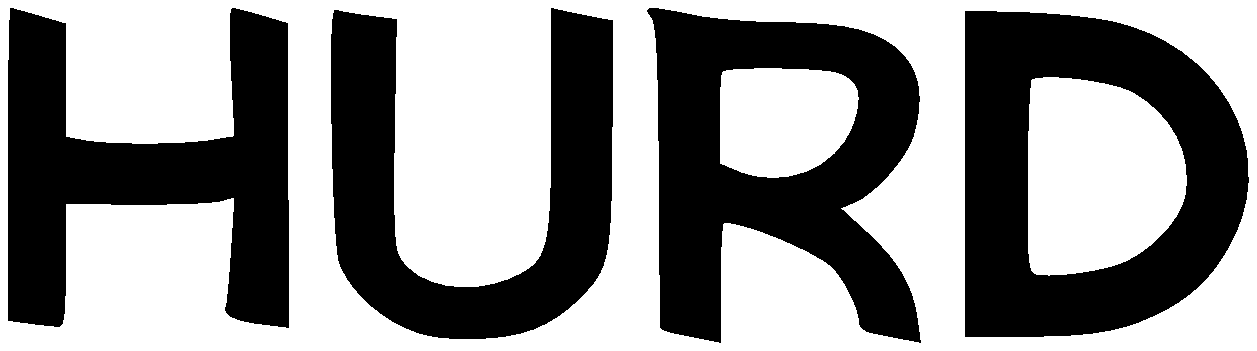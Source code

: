 % Converted from PostScript(TM) to MetaPost by pstoedit
% MetaPost backend contributed by Scott Pakin <pakin_AT_uiuc.edu>
% pstoedit is Copyright (C) 1993 - 2006 Wolfgang Glunz <wglunz34_AT_pstoedit.net>

% Generate structured PostScript
prologues := 1;

% Display a given string with its *baseline* at a given location
% and with a given rotation angle
vardef showtext(expr origin)(expr angle)(expr string) =
  draw string infont defaultfont scaled defaultscale
    rotated angle shifted origin;
enddef;

% Modified by L. Nobre G's Lex scanner %%%%%%%%%%% 
randomseed := 1010; 
vardef renewcolore = 
  color tmpcolo; 
  tmpcolo = (uniformdeviate(0.8),uniformdeviate(0.8),uniformdeviate(0.8)); 
  drawoptions( withcolor tmpcolo ); 
enddef; 
defaultscale := 0.16; 
beginfig(1);
 path PreeditedPath[];
linecap := butt;
linejoin := mitered;
 PreeditedPath1 = hide(z1=(9.82422,68.9492))z1--hide(z2=(9.82422,12.8594))z2--hide(z3=(17.6836,11.7891))z3
	..controls hide(z4=(21.9688,11.2031))z4 and hide(z5=(26.6367,10.7148))z5..hide(z6=(27.9531,10.7148))z6
	..controls hide(z7=(29.8477,10.7148))z7 and hide(z8=(30.3633,15.4492))z8..hide(z9=(30.3633,32.7773))z9
	--hide(z10=(30.3633,54.8359))z10--hide(z11=(55.8203,54.6562))z11..controls hide(z12=(69.75,54.5586))z12 and hide(z13=(83.5781,55.125))z13..hide(z14=(86.3633,55.9062))z14
	--hide(z15=(91.4531,57.3359))z15--hide(z16=(90.2031,38.0469))z16..controls hide(z17=(89.5195,27.5078))z17 and hide(z18=(88.6602,18.2656))z18..hide(z19=(88.3125,17.6836))z19
	..controls hide(z20=(86.7109,15.0156))z20 and hide(z21=(91.2773,12.7227))z21..hide(z22=(100.387,11.6172))z22
	--hide(z23=(110.746,10.3594))z23--hide(z24=(110.477,65.0195))z24--hide(z25=(110.211,119.676))z25
	--hide(z26=(101.191,122.355))z26..controls hide(z27=(96.1875,123.844))z27 and hide(z28=(91.4531,125.035))z28..hide(z29=(90.5625,125.035))z29
	..controls hide(z30=(89.625,125.035))z30 and hide(z31=(89.4766,115.391))z31..hide(z32=(90.2031,101.992))z32
	--hide(z33=(91.4531,78.9492))z33--hide(z34=(82.7031,77.5547))z34..controls hide(z35=(71.9844,75.8438))z35 and hide(z36=(45.9961,75.8281))z36..hide(z37=(36.9727,77.5273))z37
	--hide(z38=(30.3633,78.7734))z38--hide(z39=(30.3633,99.1367))z39--hide(z40=(30.3633,119.5))z40
	--hide(z41=(21.0742,122.266))z41..controls hide(z42=(15.8945,123.812))z42 and hide(z43=(11.3516,125.035))z43..hide(z44=(10.8047,125.035))z44
	..controls hide(z45=(10.2617,125.035))z45 and hide(z46=(9.82422,99.8516))z46..cycle;
% renewcolore;
 fill PreeditedPath1;
% dotlabels.rt(1,2,3,4,5,6,7,8,9,10,11,12,13,14,15,16,17,18,19,20,21,22,23,24,25,26,27,28,29,30,31,32,33,34,35,36,37,38,39,40,41,42,43,44,45,46);
 PreeditedPath2 = hide(z47=(126.375,82.7031))z47..controls hide(z48=(126.719,59.3008))z48 and hide(z49=(127.871,37.457))z49..hide(z50=(128.941,34.1172))z50
	..controls hide(z51=(131.738,25.3555))z51 and hide(z52=(141.648,15.3555))z52..hide(z53=(152.367,10.4766))z53
	..controls hide(z54=(159.797,7.09375))z54 and hide(z55=(164.691,6.26562))z55..hide(z56=(176.836,6.32031))z56
	..controls hide(z57=(194.344,6.39844))z57 and hide(z58=(204.965,10.4414))z58..hide(z59=(215.602,21.0742))z59
	..controls hide(z60=(226.223,31.6953))z60 and hide(z61=(226.871,35.0078))z61..hide(z62=(227.145,80.0234))z62
	--hide(z63=(227.391,120.57))z63--hide(z64=(220.422,121.91))z64..controls hide(z65=(216.672,122.633))z65 and hide(z66=(211.602,123.664))z66..hide(z67=(209.438,124.145))z67
	--hide(z68=(205.418,125.035))z68--hide(z69=(205.418,84.668))z69..controls hide(z70=(205.418,37.1523))z70 and hide(z71=(204.617,33.9414))z71..hide(z72=(191.305,28.043))z72
	..controls hide(z73=(175.586,21.0781))z73 and hide(z74=(156.254,24.7109))z74..hide(z75=(150.438,35.7227))z75
	..controls hide(z76=(148.648,39.1133))z76 and hide(z77=(148.25,49.9258))z77..hide(z78=(148.793,80.6484))z78
	--hide(z79=(149.508,121.105))z79--hide(z80=(139.684,122.355))z80..controls hide(z81=(134.324,123.039))z81 and hide(z82=(128.926,123.973))z82..hide(z83=(127.805,124.41))z83
	..controls hide(z84=(126.285,125.004))z84 and hide(z85=(125.914,114.141))z85..cycle;
% renewcolore;
 fill PreeditedPath2;
% dotlabels.rt(47,48,49,50,51,52,53,54,55,56,57,58,59,60,61,62,63,64,65,66,67,68,69,70,71,72,73,74,75,76,77,78,79,80,81,82,83,84,85);
 PreeditedPath3 = hide(z86=(241.305,122.18))z86..controls hide(z87=(243.297,119.777))z87 and hide(z88=(243.898,107.887))z88..hide(z89=(244.18,65.375))z89
	..controls hide(z90=(244.375,35.7227))z90 and hide(z91=(244.578,11.0898))z91..hide(z92=(244.625,10.4492))z92
	..controls hide(z93=(244.676,9.78906))z93 and hide(z94=(247.039,8.82031))z94..hide(z95=(250.074,8.21484))z95
	..controls hide(z96=(253.109,7.60938))z96 and hide(z97=(257.754,6.67969))z97..hide(z98=(260.793,6.07031))z98
	--hide(z99=(266.152,5))z99--hide(z100=(266.152,26.6133))z100..controls hide(z101=(266.152,38.582))z101 and hide(z102=(266.707,48.2188))z102..hide(z103=(267.402,48.207))z103
	..controls hide(z104=(275.438,48.0781))z104 and hide(z105=(299.418,38.2695))z105..hide(z106=(306.164,32.3555))z106
	..controls hide(z107=(310.332,28.6953))z107 and hide(z108=(316.168,17.3242))z108..hide(z109=(316.168,12.8594))z109
	..controls hide(z110=(316.168,10.3594))z110 and hide(z111=(317.773,8.96484))z111..hide(z112=(321.523,8.21484))z112
	..controls hide(z113=(324.418,7.63672))z113 and hide(z114=(329.473,6.64844))z114..hide(z115=(332.512,6.07031))z115
	--hide(z116=(338.137,5))z116--hide(z117=(337.016,13.2148))z117..controls hide(z118=(335.402,25.0039))z118 and hide(z119=(330.18,34.0078))z119..hide(z120=(319.023,44.2305))z120
	--hide(z121=(309.199,53.2305))z121--hide(z122=(314.379,55.3711))z122..controls hide(z123=(321.926,58.4883))z123 and hide(z124=(333.449,71.6289))z124..hide(z125=(335.691,79.6641))z125
	..controls hide(z126=(339.273,92.5273))z126 and hide(z127=(338.176,101.074))z127..hide(z128=(332.043,108.066))z128
	..controls hide(z129=(324.508,116.656))z129 and hide(z130=(312.594,119.887))z130..hide(z131=(288.121,119.969))z131
	..controls hide(z132=(277.582,120.004))z132 and hide(z133=(263.32,121.176))z133..hide(z134=(256.684,122.547))z134
	..controls hide(z135=(240.07,125.984))z135 and hide(z136=(238.184,125.941))z136..cycle;
% renewcolore;
 fill PreeditedPath3;
% dotlabels.rt(86,87,88,89,90,91,92,93,94,95,96,97,98,99,100,101,102,103,104,105,106,107,108,109,110,111,112,113,114,115,116,117,118,119,120,121,122,123,124,125,126,127,128,129,130,131,132,133,134,135,136);
 PreeditedPath4 = hide(z137=(308.305,101.707))z137..controls hide(z138=(316.125,99.1367))z138 and hide(z139=(317.668,93.5977))z139..hide(z140=(313.555,82.8789))z140
	..controls hide(z141=(307.645,67.4766))z141 and hide(z142=(288.836,60.0312))z142..hide(z143=(272.762,66.7305))z143
	--hide(z144=(266.152,69.4844))z144--hide(z145=(266.152,85.3828))z145..controls hide(z146=(266.152,94.1328))z146 and hide(z147=(266.551,101.672))z147..hide(z148=(267.043,102.156))z148
	..controls hide(z149=(268.93,104.012))z149 and hide(z150=(302.41,103.648))z150..cycle;
% renewcolore;
unfill PreeditedPath4;
% dotlabels.rt(137,138,139,140,141,142,143,144,145,146,147,148,149,150);
 PreeditedPath5 = hide(z151=(354.57,65.6445))z151--hide(z152=(354.57,7.14453))z152--hide(z153=(376.898,7.14453))z153
	..controls hide(z154=(401.727,7.14453))z154 and hide(z155=(412.688,9.31641))z155..hide(z156=(426.914,17.0547))z156
	..controls hide(z157=(438.168,23.1797))z157 and hide(z158=(445.777,31.6133))z158..hide(z159=(451.641,44.4766))z159
	..controls hide(z160=(466.125,76.2461))z160 and hide(z161=(444.777,112.316))z161..hide(z162=(406.73,120.355))z162
	..controls hide(z163=(399.598,121.859))z163 and hide(z164=(385.117,123.309))z164..hide(z165=(374.219,123.605))z165
	--hide(z166=(354.57,124.145))z166--cycle;
% renewcolore;
fill PreeditedPath5;
% dotlabels.rt(151,152,153,154,155,156,157,158,159,160,161,162,163,164,165,166);
 PreeditedPath6 = hide(z167=(413.695,95.0625))z167..controls hide(z168=(428.523,87.418))z168 and hide(z169=(436.469,71.9844))z169..hide(z170=(433.215,57.1602))z170
	..controls hide(z171=(431.301,48.418))z171 and hide(z172=(419.41,36.4961))z172..hide(z173=(409.23,33.1016))z173
	..controls hide(z174=(399.941,30.0078))z174 and hide(z175=(383.602,28.1562))z175..hide(z176=(379.398,29.7227))z176
	..controls hide(z177=(377.191,30.5469))z177 and hide(z178=(376.766,36.6172))z178..hide(z179=(376.988,64.3047))z179
	..controls hide(z180=(377.137,82.7031))z180 and hide(z181=(377.793,98.4492))z181..hide(z182=(378.445,99.1367))z182
	..controls hide(z183=(381.016,101.84))z183 and hide(z184=(406.195,98.9297))z184..cycle;
% renewcolore;
unfill PreeditedPath6;
% dotlabels.rt(167,168,169,170,171,172,173,174,175,176,177,178,179,180,181,182,183,184);

      endfig;
end

